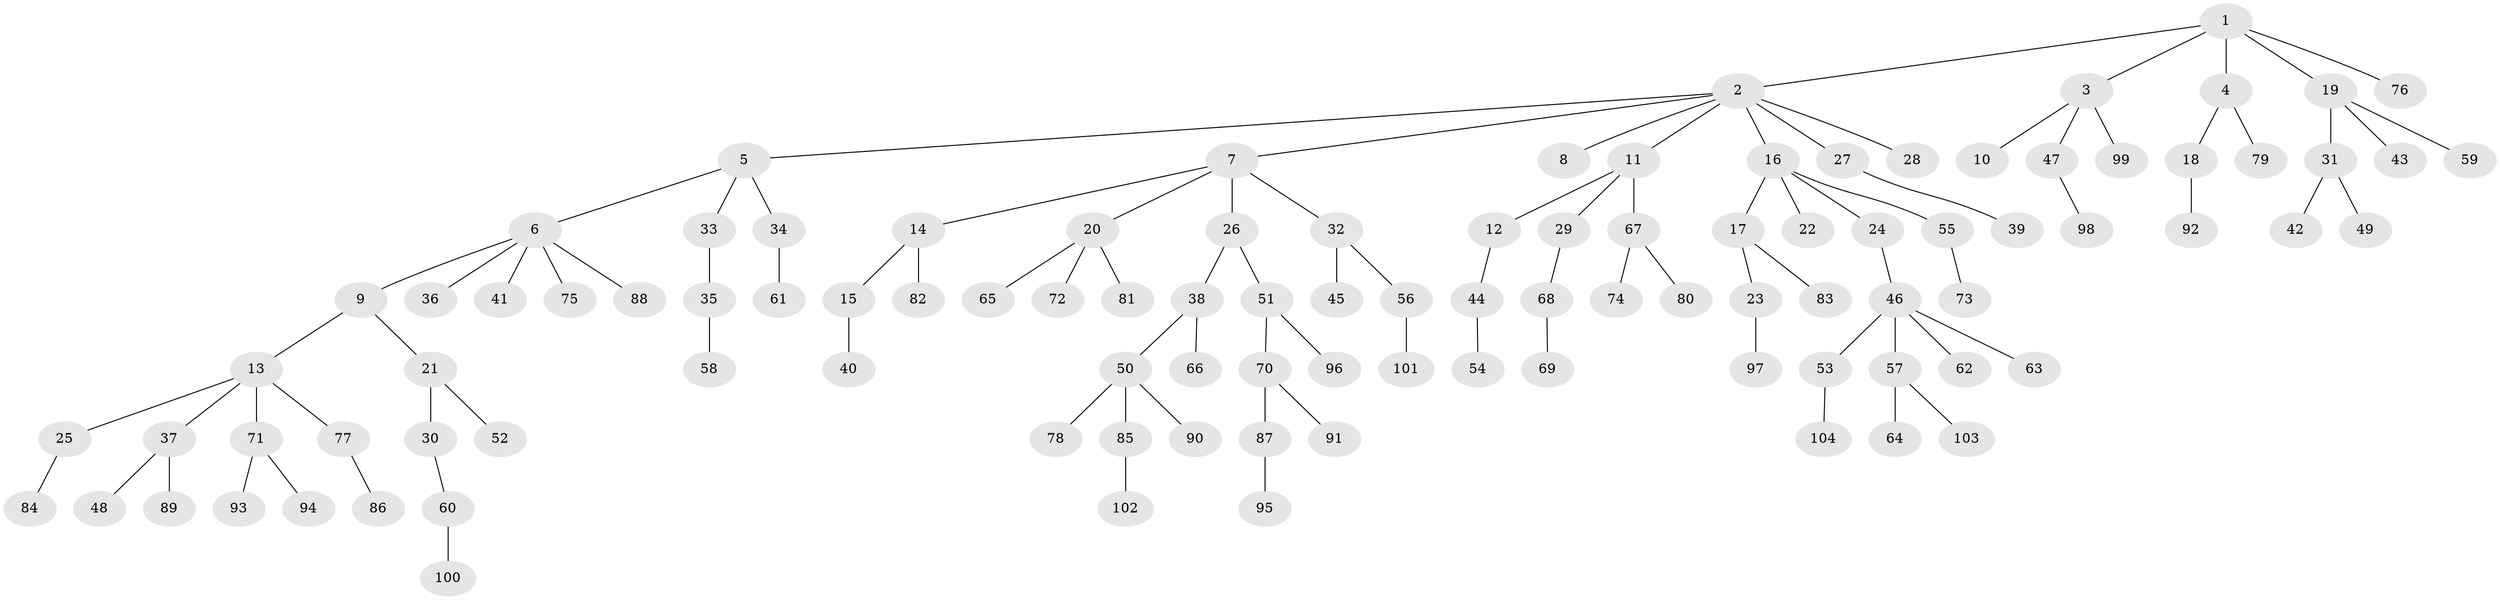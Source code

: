 // Generated by graph-tools (version 1.1) at 2025/02/03/09/25 03:02:28]
// undirected, 104 vertices, 103 edges
graph export_dot {
graph [start="1"]
  node [color=gray90,style=filled];
  1;
  2;
  3;
  4;
  5;
  6;
  7;
  8;
  9;
  10;
  11;
  12;
  13;
  14;
  15;
  16;
  17;
  18;
  19;
  20;
  21;
  22;
  23;
  24;
  25;
  26;
  27;
  28;
  29;
  30;
  31;
  32;
  33;
  34;
  35;
  36;
  37;
  38;
  39;
  40;
  41;
  42;
  43;
  44;
  45;
  46;
  47;
  48;
  49;
  50;
  51;
  52;
  53;
  54;
  55;
  56;
  57;
  58;
  59;
  60;
  61;
  62;
  63;
  64;
  65;
  66;
  67;
  68;
  69;
  70;
  71;
  72;
  73;
  74;
  75;
  76;
  77;
  78;
  79;
  80;
  81;
  82;
  83;
  84;
  85;
  86;
  87;
  88;
  89;
  90;
  91;
  92;
  93;
  94;
  95;
  96;
  97;
  98;
  99;
  100;
  101;
  102;
  103;
  104;
  1 -- 2;
  1 -- 3;
  1 -- 4;
  1 -- 19;
  1 -- 76;
  2 -- 5;
  2 -- 7;
  2 -- 8;
  2 -- 11;
  2 -- 16;
  2 -- 27;
  2 -- 28;
  3 -- 10;
  3 -- 47;
  3 -- 99;
  4 -- 18;
  4 -- 79;
  5 -- 6;
  5 -- 33;
  5 -- 34;
  6 -- 9;
  6 -- 36;
  6 -- 41;
  6 -- 75;
  6 -- 88;
  7 -- 14;
  7 -- 20;
  7 -- 26;
  7 -- 32;
  9 -- 13;
  9 -- 21;
  11 -- 12;
  11 -- 29;
  11 -- 67;
  12 -- 44;
  13 -- 25;
  13 -- 37;
  13 -- 71;
  13 -- 77;
  14 -- 15;
  14 -- 82;
  15 -- 40;
  16 -- 17;
  16 -- 22;
  16 -- 24;
  16 -- 55;
  17 -- 23;
  17 -- 83;
  18 -- 92;
  19 -- 31;
  19 -- 43;
  19 -- 59;
  20 -- 65;
  20 -- 72;
  20 -- 81;
  21 -- 30;
  21 -- 52;
  23 -- 97;
  24 -- 46;
  25 -- 84;
  26 -- 38;
  26 -- 51;
  27 -- 39;
  29 -- 68;
  30 -- 60;
  31 -- 42;
  31 -- 49;
  32 -- 45;
  32 -- 56;
  33 -- 35;
  34 -- 61;
  35 -- 58;
  37 -- 48;
  37 -- 89;
  38 -- 50;
  38 -- 66;
  44 -- 54;
  46 -- 53;
  46 -- 57;
  46 -- 62;
  46 -- 63;
  47 -- 98;
  50 -- 78;
  50 -- 85;
  50 -- 90;
  51 -- 70;
  51 -- 96;
  53 -- 104;
  55 -- 73;
  56 -- 101;
  57 -- 64;
  57 -- 103;
  60 -- 100;
  67 -- 74;
  67 -- 80;
  68 -- 69;
  70 -- 87;
  70 -- 91;
  71 -- 93;
  71 -- 94;
  77 -- 86;
  85 -- 102;
  87 -- 95;
}
